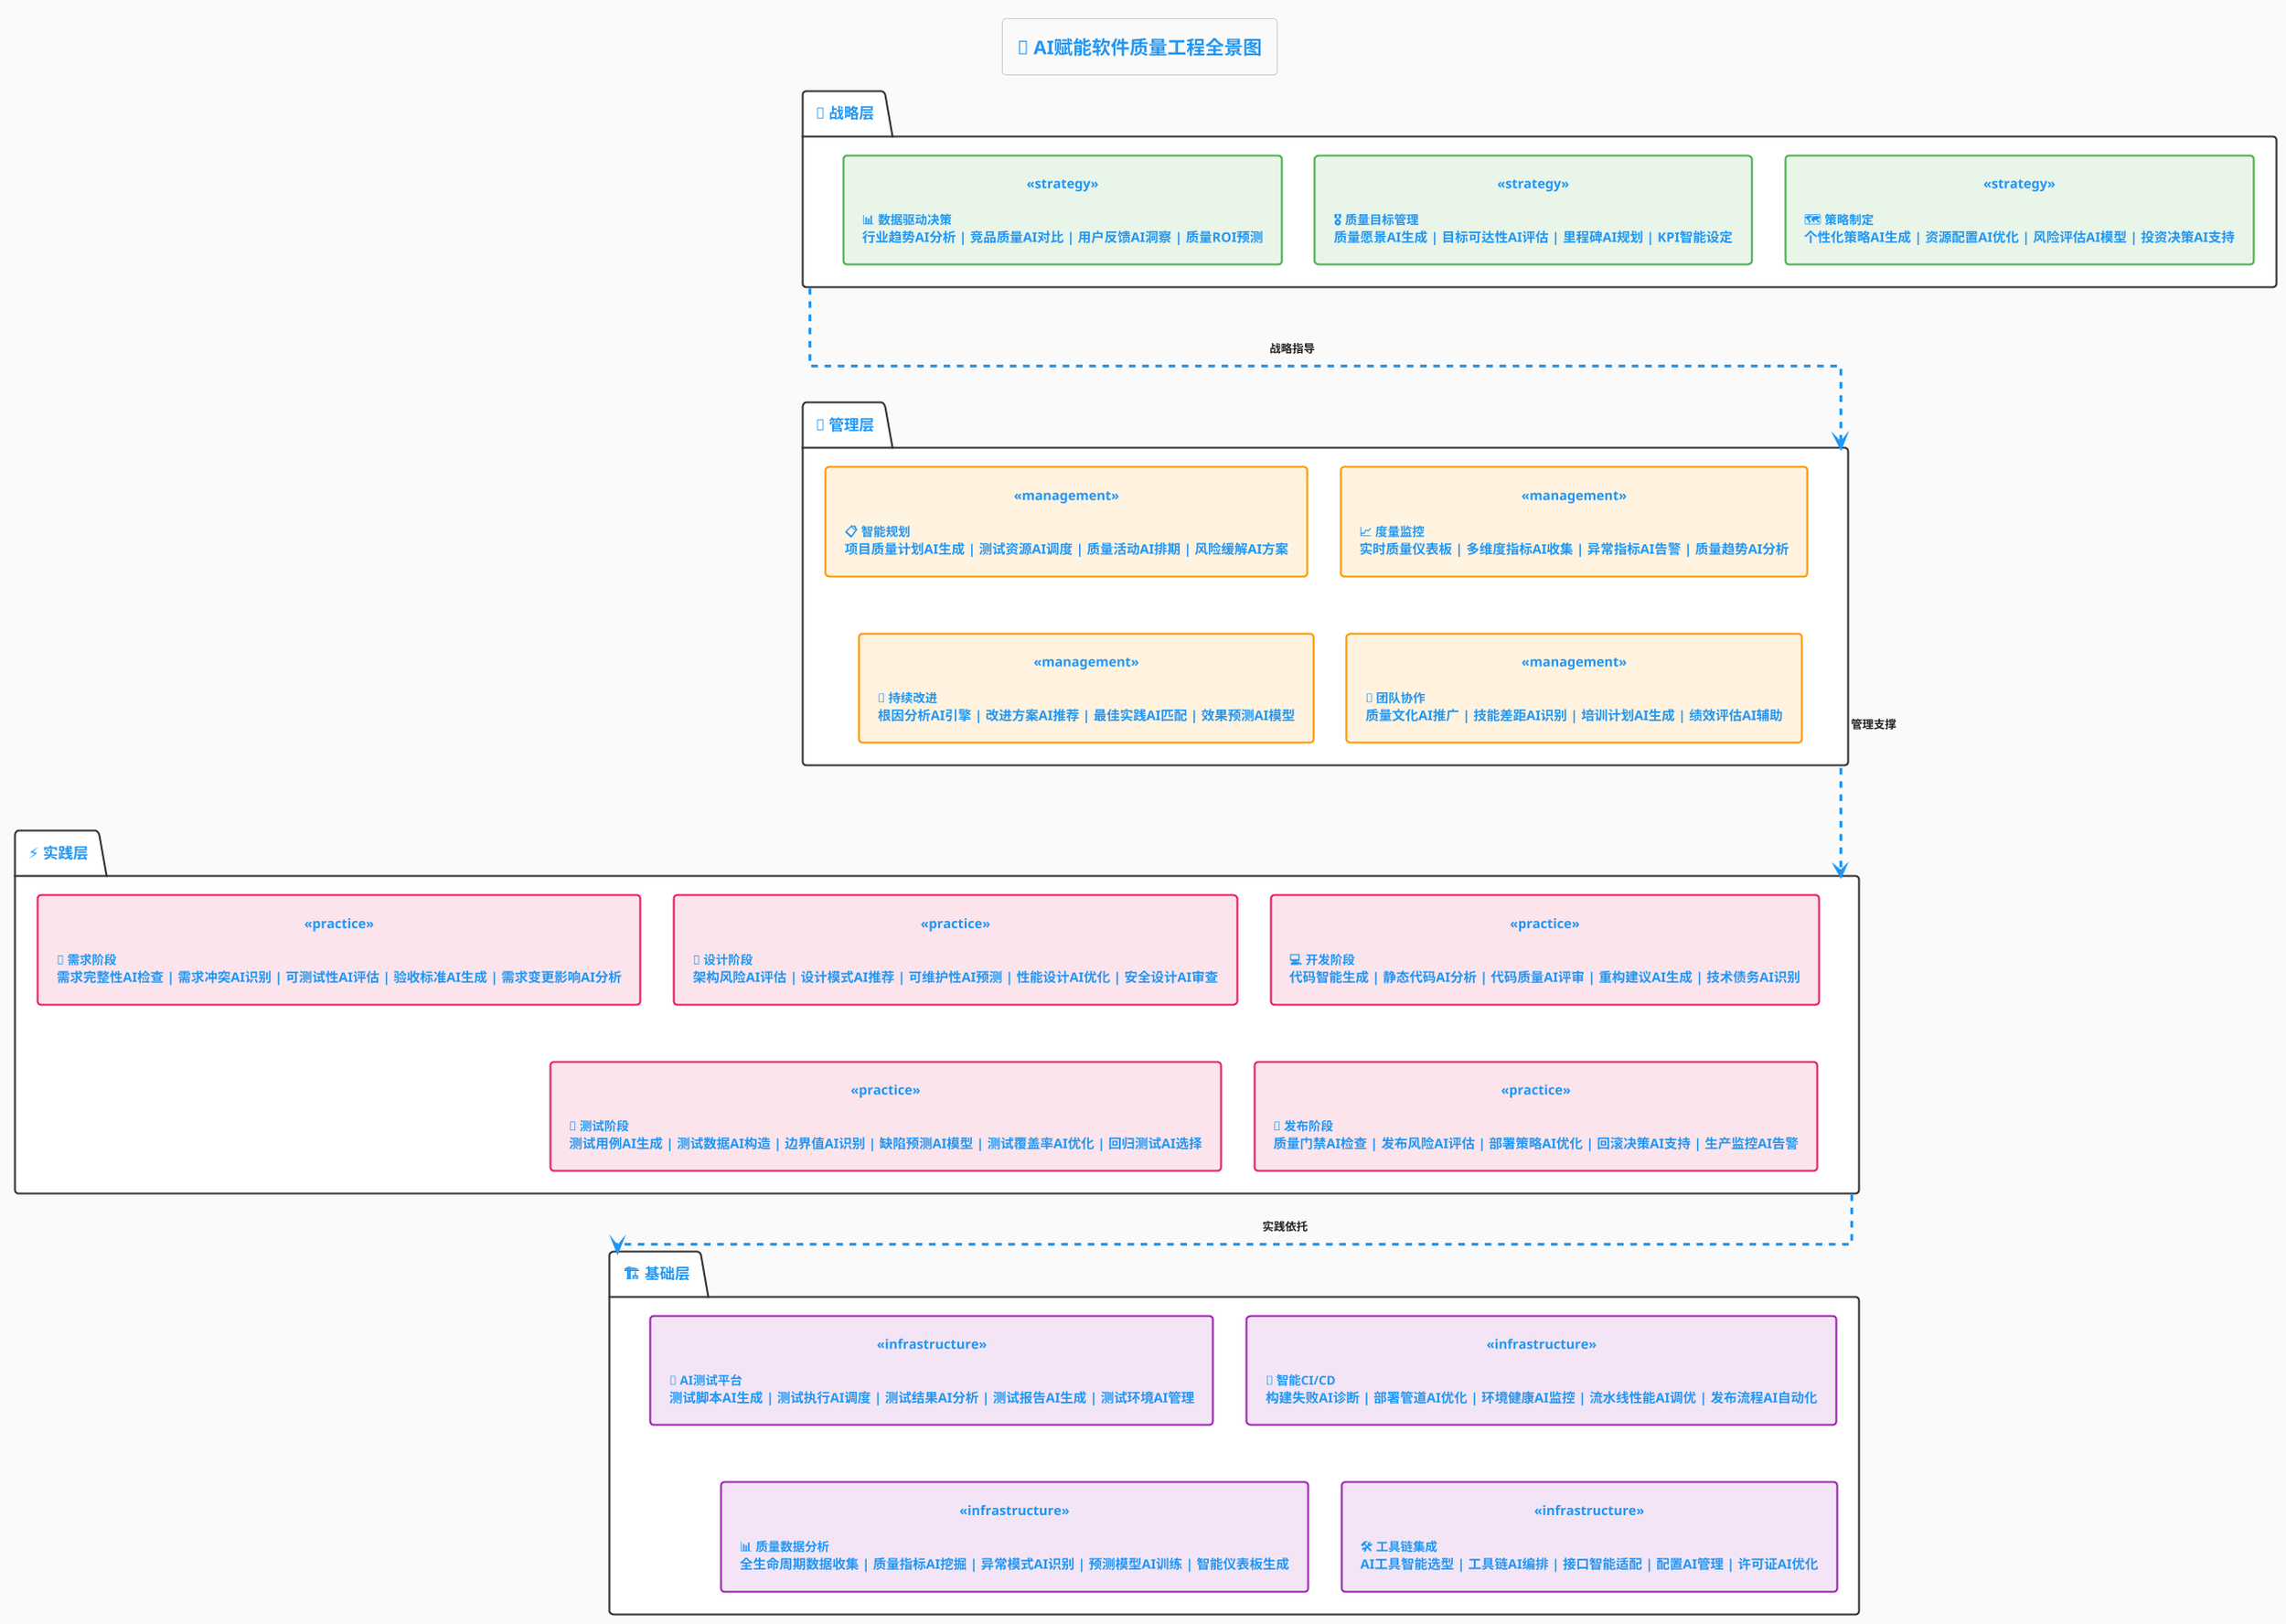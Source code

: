 @startuml AI赋能软件质量工程全景图
!theme materia-outline
title <size:20><b>🚀 AI赋能软件质量工程全景图</b></size>

' 全局样式设置
skinparam {
    backgroundColor #FAFAFA
    packageBorderColor #333333
    packageBorderThickness 2
    packageBackgroundColor #FFFFFF
    packageTitleAlignment right
    componentStyle rectangle
    componentBackgroundColor #E3F2FD
    componentBorderColor #1976D2
    componentBorderThickness 2
    componentFontSize 14
    componentFontStyle bold
    packageFontSize 18
    packageFontStyle bold
    linetype ortho
    shadowing false
}

' 自定义组件样式
skinparam component {
    BackgroundColor<<strategy>> #E8F5E8
    BorderColor<<strategy>> #4CAF50
    BackgroundColor<<management>> #FFF3E0
    BorderColor<<management>> #FF9800
    BackgroundColor<<practice>> #FCE4EC
    BorderColor<<practice>> #E91E63
    BackgroundColor<<infrastructure>> #F3E5F5
    BorderColor<<infrastructure>> #9C27B0
}

' Package右对齐样式
skinparam package {
    TitleAlignment<<right>> right
}

' ==================== 四层架构 ====================
together {
    package "<size:16><b>🎯 战略层</b></size>" as STRATEGY {
        component "<size:13><b>📊 数据驱动决策</b></size>\n行业趋势AI分析 | 竞品质量AI对比 | 用户反馈AI洞察 | 质量ROI预测" as data_decision <<strategy>>
        
        component "<size:13><b>🎖️ 质量目标管理</b></size>\n质量愿景AI生成 | 目标可达性AI评估 | 里程碑AI规划 | KPI智能设定" as quality_goals <<strategy>>
        
        component "<size:13><b>🗺️ 策略制定</b></size>\n个性化策略AI生成 | 资源配置AI优化 | 风险评估AI模型 | 投资决策AI支持" as strategy_making <<strategy>>
    }
    
    package "<size:16><b>🔧 管理层</b></size>" as MANAGEMENT {
        component "<size:13><b>📋 智能规划</b></size>\n项目质量计划AI生成 | 测试资源AI调度 | 质量活动AI排期 | 风险缓解AI方案" as intelligent_planning <<management>>
        
        component "<size:13><b>📈 度量监控</b></size>\n实时质量仪表板 | 多维度指标AI收集 | 异常指标AI告警 | 质量趋势AI分析" as metrics_monitoring <<management>>
        
        component "<size:13><b>🔄 持续改进</b></size>\n根因分析AI引擎 | 改进方案AI推荐 | 最佳实践AI匹配 | 效果预测AI模型" as continuous_improvement <<management>>
        
        component "<size:13><b>👥 团队协作</b></size>\n质量文化AI推广 | 技能差距AI识别 | 培训计划AI生成 | 绩效评估AI辅助" as team_collaboration <<management>>
    }
}

together {
    package "<size:16><b>⚡ 实践层</b></size>" as PRACTICE {
        component "<size:13><b>📝 需求阶段</b></size>\n需求完整性AI检查 | 需求冲突AI识别 | 可测试性AI评估 | 验收标准AI生成 | 需求变更影响AI分析" as requirement_phase <<practice>>
        
        component "<size:13><b>🎨 设计阶段</b></size>\n架构风险AI评估 | 设计模式AI推荐 | 可维护性AI预测 | 性能设计AI优化 | 安全设计AI审查" as design_phase <<practice>>
        
        component "<size:13><b>💻 开发阶段</b></size>\n代码智能生成 | 静态代码AI分析 | 代码质量AI评审 | 重构建议AI生成 | 技术债务AI识别" as development_phase <<practice>>
        
        component "<size:13><b>🧪 测试阶段</b></size>\n测试用例AI生成 | 测试数据AI构造 | 边界值AI识别 | 缺陷预测AI模型 | 测试覆盖率AI优化 | 回归测试AI选择" as testing_phase <<practice>>
        
        component "<size:13><b>🚀 发布阶段</b></size>\n质量门禁AI检查 | 发布风险AI评估 | 部署策略AI优化 | 回滚决策AI支持 | 生产监控AI告警" as release_phase <<practice>>
    }
    
    package "<size:16><b>🏗️ 基础层</b></size>" as INFRASTRUCTURE {
        component "<size:13><b>🤖 AI测试平台</b></size>\n测试脚本AI生成 | 测试执行AI调度 | 测试结果AI分析 | 测试报告AI生成 | 测试环境AI管理" as ai_test_platform <<infrastructure>>
        
        component "<size:13><b>🔄 智能CI/CD</b></size>\n构建失败AI诊断 | 部署管道AI优化 | 环境健康AI监控 | 流水线性能AI调优 | 发布流程AI自动化" as intelligent_cicd <<infrastructure>>
        
        component "<size:13><b>📊 质量数据分析</b></size>\n全生命周期数据收集 | 质量指标AI挖掘 | 异常模式AI识别 | 预测模型AI训练 | 智能仪表板生成" as quality_data_analysis <<infrastructure>>
        
        component "<size:13><b>🛠️ 工具链集成</b></size>\nAI工具智能选型 | 工具链AI编排 | 接口智能适配 | 配置AI管理 | 许可证AI优化" as toolchain_integration <<infrastructure>>
    }
}

' ==================== 层级关系 ====================
STRATEGY -.down.-> MANAGEMENT : <size:12><b>战略指导</b></size>
MANAGEMENT -.down.-> PRACTICE : <size:12><b>管理支撑</b></size>
PRACTICE -.down.-> INFRASTRUCTURE : <size:12><b>实践依托</b></size>

' ==================== 布局优化 ====================
data_decision -[hidden]right-> quality_goals
quality_goals -[hidden]right-> strategy_making

intelligent_planning -[hidden]right-> metrics_monitoring
metrics_monitoring -[hidden]down-> continuous_improvement
continuous_improvement -[hidden]right-> team_collaboration

requirement_phase -[hidden]right-> design_phase
design_phase -[hidden]right-> development_phase
development_phase -[hidden]down-> testing_phase
testing_phase -[hidden]right-> release_phase

ai_test_platform -[hidden]right-> intelligent_cicd
intelligent_cicd -[hidden]down-> quality_data_analysis
quality_data_analysis -[hidden]right-> toolchain_integration

@enduml
